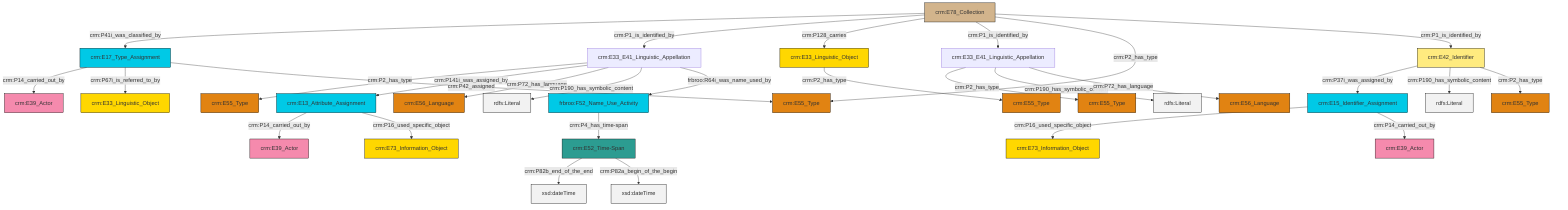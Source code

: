 graph TD
classDef Literal fill:#f2f2f2,stroke:#000000;
classDef CRM_Entity fill:#FFFFFF,stroke:#000000;
classDef Temporal_Entity fill:#00C9E6, stroke:#000000;
classDef Type fill:#E18312, stroke:#000000;
classDef Time-Span fill:#2C9C91, stroke:#000000;
classDef Appellation fill:#FFEB7F, stroke:#000000;
classDef Place fill:#008836, stroke:#000000;
classDef Persistent_Item fill:#B266B2, stroke:#000000;
classDef Conceptual_Object fill:#FFD700, stroke:#000000;
classDef Physical_Thing fill:#D2B48C, stroke:#000000;
classDef Actor fill:#f58aad, stroke:#000000;
classDef PC_Classes fill:#4ce600, stroke:#000000;
classDef Multi fill:#cccccc,stroke:#000000;

0["crm:E33_E41_Linguistic_Appellation"]:::Default -->|crm:P2_has_type| 1["crm:E55_Type"]:::Type
6["crm:E17_Type_Assignment"]:::Temporal_Entity -->|crm:P14_carried_out_by| 7["crm:E39_Actor"]:::Actor
8["crm:E33_Linguistic_Object"]:::Conceptual_Object -->|crm:P2_has_type| 9["crm:E55_Type"]:::Type
12["crm:E52_Time-Span"]:::Time-Span -->|crm:P82b_end_of_the_end| 13[xsd:dateTime]:::Literal
10["crm:E42_Identifier"]:::Appellation -->|crm:P37i_was_assigned_by| 15["crm:E15_Identifier_Assignment"]:::Temporal_Entity
18["crm:E13_Attribute_Assignment"]:::Temporal_Entity -->|crm:P14_carried_out_by| 19["crm:E39_Actor"]:::Actor
15["crm:E15_Identifier_Assignment"]:::Temporal_Entity -->|crm:P16_used_specific_object| 2["crm:E73_Information_Object"]:::Conceptual_Object
10["crm:E42_Identifier"]:::Appellation -->|crm:P190_has_symbolic_content| 24[rdfs:Literal]:::Literal
0["crm:E33_E41_Linguistic_Appellation"]:::Default -->|crm:P190_has_symbolic_content| 28[rdfs:Literal]:::Literal
29["crm:E33_E41_Linguistic_Appellation"]:::Default -->|crm:P2_has_type| 30["crm:E55_Type"]:::Type
18["crm:E13_Attribute_Assignment"]:::Temporal_Entity -->|crm:P16_used_specific_object| 16["crm:E73_Information_Object"]:::Conceptual_Object
29["crm:E33_E41_Linguistic_Appellation"]:::Default -->|crm:P141i_was_assigned_by| 18["crm:E13_Attribute_Assignment"]:::Temporal_Entity
0["crm:E33_E41_Linguistic_Appellation"]:::Default -->|crm:P72_has_language| 25["crm:E56_Language"]:::Type
32["crm:E78_Collection"]:::Physical_Thing -->|crm:P41i_was_classified_by| 6["crm:E17_Type_Assignment"]:::Temporal_Entity
29["crm:E33_E41_Linguistic_Appellation"]:::Default -->|crm:P72_has_language| 33["crm:E56_Language"]:::Type
32["crm:E78_Collection"]:::Physical_Thing -->|crm:P1_is_identified_by| 29["crm:E33_E41_Linguistic_Appellation"]:::Default
6["crm:E17_Type_Assignment"]:::Temporal_Entity -->|crm:P67i_is_referred_to_by| 20["crm:E33_Linguistic_Object"]:::Conceptual_Object
4["frbroo:F52_Name_Use_Activity"]:::Temporal_Entity -->|crm:P4_has_time-span| 12["crm:E52_Time-Span"]:::Time-Span
29["crm:E33_E41_Linguistic_Appellation"]:::Default -->|crm:P190_has_symbolic_content| 40[rdfs:Literal]:::Literal
32["crm:E78_Collection"]:::Physical_Thing -->|crm:P128_carries| 8["crm:E33_Linguistic_Object"]:::Conceptual_Object
32["crm:E78_Collection"]:::Physical_Thing -->|crm:P1_is_identified_by| 0["crm:E33_E41_Linguistic_Appellation"]:::Default
10["crm:E42_Identifier"]:::Appellation -->|crm:P2_has_type| 42["crm:E55_Type"]:::Type
15["crm:E15_Identifier_Assignment"]:::Temporal_Entity -->|crm:P14_carried_out_by| 36["crm:E39_Actor"]:::Actor
12["crm:E52_Time-Span"]:::Time-Span -->|crm:P82a_begin_of_the_begin| 47[xsd:dateTime]:::Literal
6["crm:E17_Type_Assignment"]:::Temporal_Entity -->|crm:P42_assigned| 49["crm:E55_Type"]:::Type
29["crm:E33_E41_Linguistic_Appellation"]:::Default -->|frbroo:R64i_was_name_used_by| 4["frbroo:F52_Name_Use_Activity"]:::Temporal_Entity
32["crm:E78_Collection"]:::Physical_Thing -->|crm:P2_has_type| 49["crm:E55_Type"]:::Type
32["crm:E78_Collection"]:::Physical_Thing -->|crm:P1_is_identified_by| 10["crm:E42_Identifier"]:::Appellation